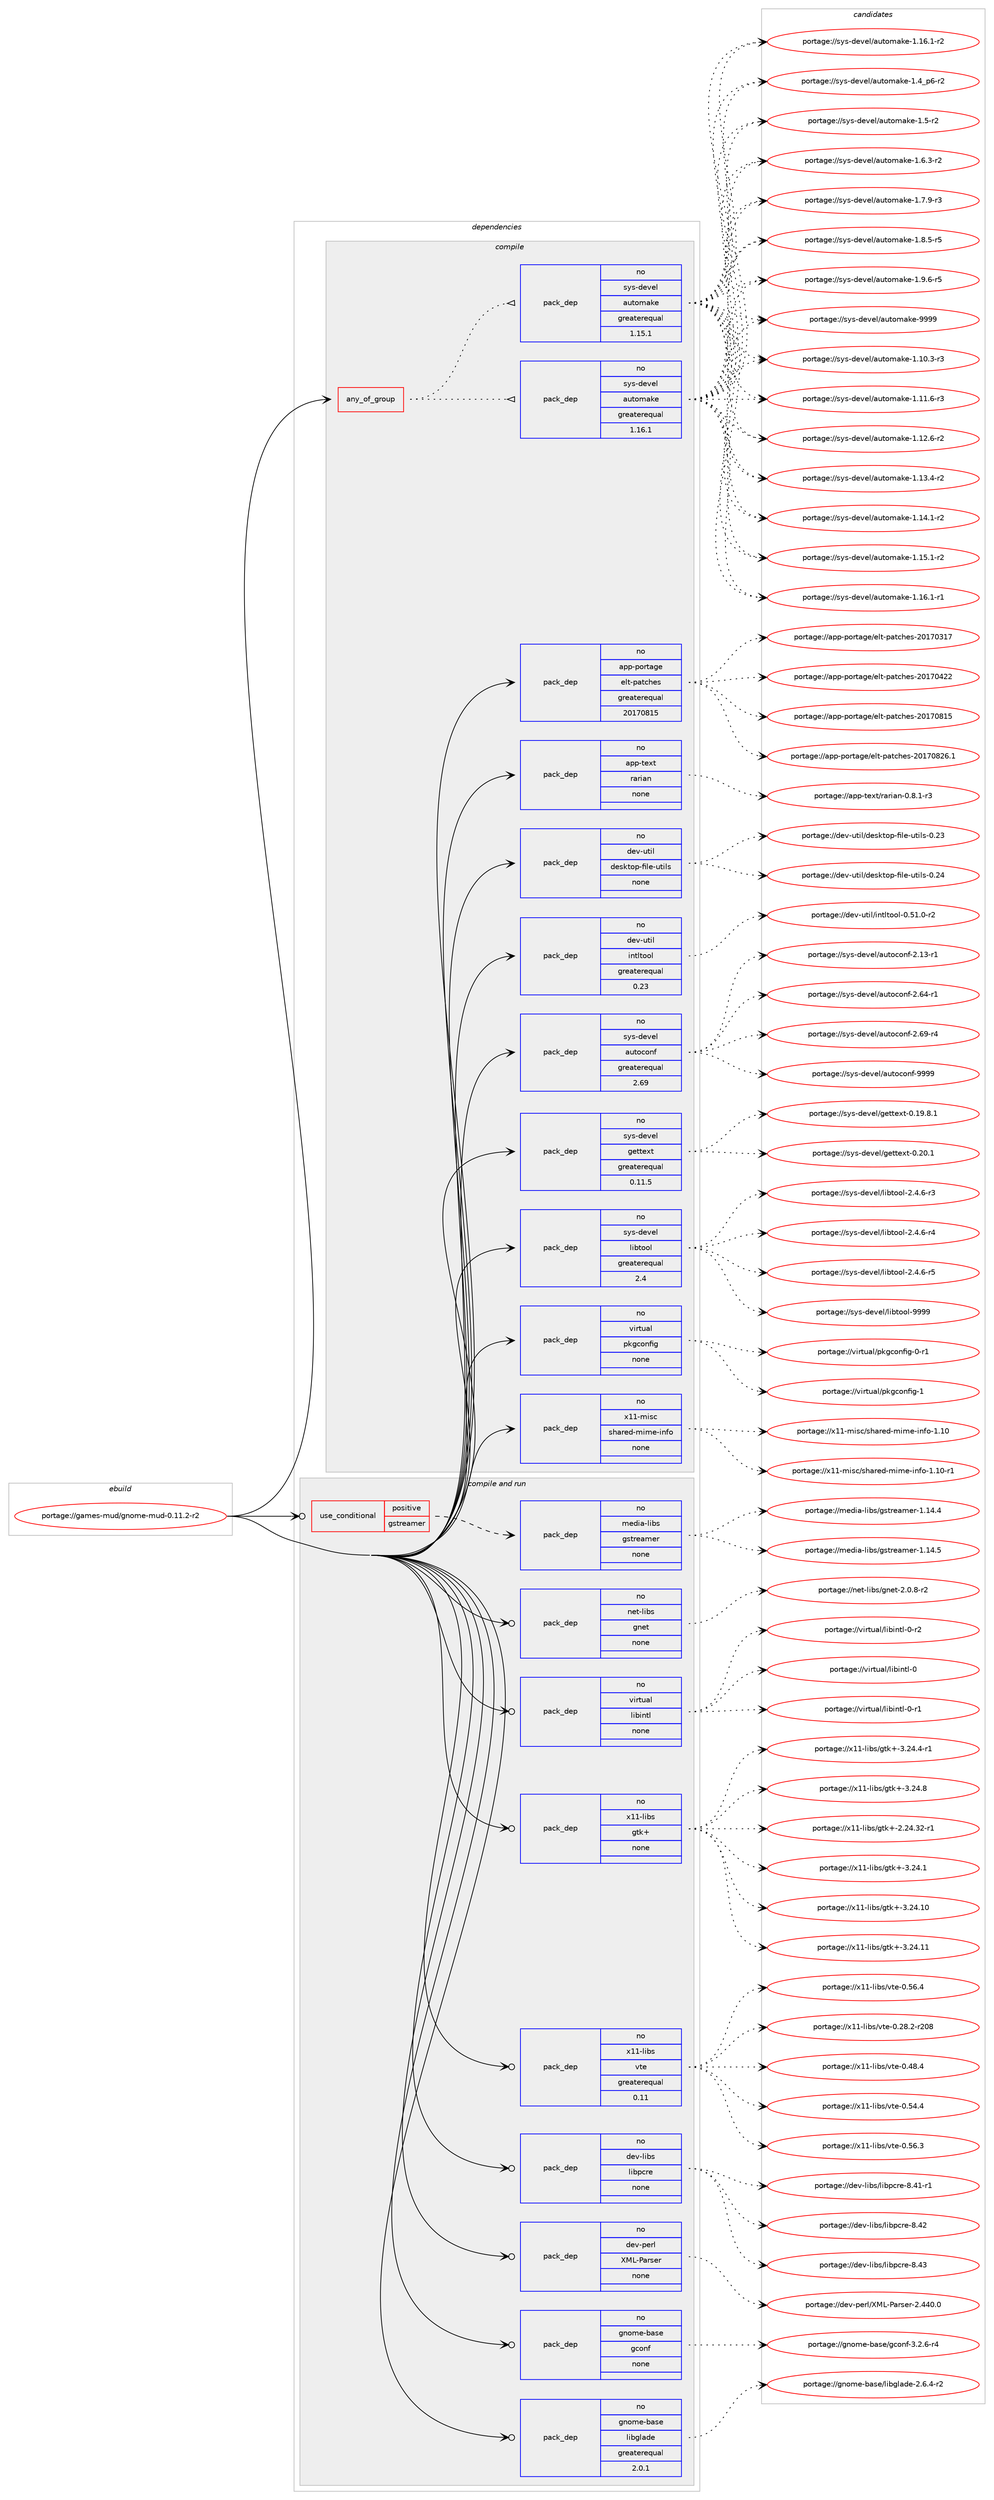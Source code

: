 digraph prolog {

# *************
# Graph options
# *************

newrank=true;
concentrate=true;
compound=true;
graph [rankdir=LR,fontname=Helvetica,fontsize=10,ranksep=1.5];#, ranksep=2.5, nodesep=0.2];
edge  [arrowhead=vee];
node  [fontname=Helvetica,fontsize=10];

# **********
# The ebuild
# **********

subgraph cluster_leftcol {
color=gray;
rank=same;
label=<<i>ebuild</i>>;
id [label="portage://games-mud/gnome-mud-0.11.2-r2", color=red, width=4, href="../games-mud/gnome-mud-0.11.2-r2.svg"];
}

# ****************
# The dependencies
# ****************

subgraph cluster_midcol {
color=gray;
label=<<i>dependencies</i>>;
subgraph cluster_compile {
fillcolor="#eeeeee";
style=filled;
label=<<i>compile</i>>;
subgraph any3907 {
dependency274241 [label=<<TABLE BORDER="0" CELLBORDER="1" CELLSPACING="0" CELLPADDING="4"><TR><TD CELLPADDING="10">any_of_group</TD></TR></TABLE>>, shape=none, color=red];subgraph pack196779 {
dependency274242 [label=<<TABLE BORDER="0" CELLBORDER="1" CELLSPACING="0" CELLPADDING="4" WIDTH="220"><TR><TD ROWSPAN="6" CELLPADDING="30">pack_dep</TD></TR><TR><TD WIDTH="110">no</TD></TR><TR><TD>sys-devel</TD></TR><TR><TD>automake</TD></TR><TR><TD>greaterequal</TD></TR><TR><TD>1.16.1</TD></TR></TABLE>>, shape=none, color=blue];
}
dependency274241:e -> dependency274242:w [weight=20,style="dotted",arrowhead="oinv"];
subgraph pack196780 {
dependency274243 [label=<<TABLE BORDER="0" CELLBORDER="1" CELLSPACING="0" CELLPADDING="4" WIDTH="220"><TR><TD ROWSPAN="6" CELLPADDING="30">pack_dep</TD></TR><TR><TD WIDTH="110">no</TD></TR><TR><TD>sys-devel</TD></TR><TR><TD>automake</TD></TR><TR><TD>greaterequal</TD></TR><TR><TD>1.15.1</TD></TR></TABLE>>, shape=none, color=blue];
}
dependency274241:e -> dependency274243:w [weight=20,style="dotted",arrowhead="oinv"];
}
id:e -> dependency274241:w [weight=20,style="solid",arrowhead="vee"];
subgraph pack196781 {
dependency274244 [label=<<TABLE BORDER="0" CELLBORDER="1" CELLSPACING="0" CELLPADDING="4" WIDTH="220"><TR><TD ROWSPAN="6" CELLPADDING="30">pack_dep</TD></TR><TR><TD WIDTH="110">no</TD></TR><TR><TD>app-portage</TD></TR><TR><TD>elt-patches</TD></TR><TR><TD>greaterequal</TD></TR><TR><TD>20170815</TD></TR></TABLE>>, shape=none, color=blue];
}
id:e -> dependency274244:w [weight=20,style="solid",arrowhead="vee"];
subgraph pack196782 {
dependency274245 [label=<<TABLE BORDER="0" CELLBORDER="1" CELLSPACING="0" CELLPADDING="4" WIDTH="220"><TR><TD ROWSPAN="6" CELLPADDING="30">pack_dep</TD></TR><TR><TD WIDTH="110">no</TD></TR><TR><TD>app-text</TD></TR><TR><TD>rarian</TD></TR><TR><TD>none</TD></TR><TR><TD></TD></TR></TABLE>>, shape=none, color=blue];
}
id:e -> dependency274245:w [weight=20,style="solid",arrowhead="vee"];
subgraph pack196783 {
dependency274246 [label=<<TABLE BORDER="0" CELLBORDER="1" CELLSPACING="0" CELLPADDING="4" WIDTH="220"><TR><TD ROWSPAN="6" CELLPADDING="30">pack_dep</TD></TR><TR><TD WIDTH="110">no</TD></TR><TR><TD>dev-util</TD></TR><TR><TD>desktop-file-utils</TD></TR><TR><TD>none</TD></TR><TR><TD></TD></TR></TABLE>>, shape=none, color=blue];
}
id:e -> dependency274246:w [weight=20,style="solid",arrowhead="vee"];
subgraph pack196784 {
dependency274247 [label=<<TABLE BORDER="0" CELLBORDER="1" CELLSPACING="0" CELLPADDING="4" WIDTH="220"><TR><TD ROWSPAN="6" CELLPADDING="30">pack_dep</TD></TR><TR><TD WIDTH="110">no</TD></TR><TR><TD>dev-util</TD></TR><TR><TD>intltool</TD></TR><TR><TD>greaterequal</TD></TR><TR><TD>0.23</TD></TR></TABLE>>, shape=none, color=blue];
}
id:e -> dependency274247:w [weight=20,style="solid",arrowhead="vee"];
subgraph pack196785 {
dependency274248 [label=<<TABLE BORDER="0" CELLBORDER="1" CELLSPACING="0" CELLPADDING="4" WIDTH="220"><TR><TD ROWSPAN="6" CELLPADDING="30">pack_dep</TD></TR><TR><TD WIDTH="110">no</TD></TR><TR><TD>sys-devel</TD></TR><TR><TD>autoconf</TD></TR><TR><TD>greaterequal</TD></TR><TR><TD>2.69</TD></TR></TABLE>>, shape=none, color=blue];
}
id:e -> dependency274248:w [weight=20,style="solid",arrowhead="vee"];
subgraph pack196786 {
dependency274249 [label=<<TABLE BORDER="0" CELLBORDER="1" CELLSPACING="0" CELLPADDING="4" WIDTH="220"><TR><TD ROWSPAN="6" CELLPADDING="30">pack_dep</TD></TR><TR><TD WIDTH="110">no</TD></TR><TR><TD>sys-devel</TD></TR><TR><TD>gettext</TD></TR><TR><TD>greaterequal</TD></TR><TR><TD>0.11.5</TD></TR></TABLE>>, shape=none, color=blue];
}
id:e -> dependency274249:w [weight=20,style="solid",arrowhead="vee"];
subgraph pack196787 {
dependency274250 [label=<<TABLE BORDER="0" CELLBORDER="1" CELLSPACING="0" CELLPADDING="4" WIDTH="220"><TR><TD ROWSPAN="6" CELLPADDING="30">pack_dep</TD></TR><TR><TD WIDTH="110">no</TD></TR><TR><TD>sys-devel</TD></TR><TR><TD>libtool</TD></TR><TR><TD>greaterequal</TD></TR><TR><TD>2.4</TD></TR></TABLE>>, shape=none, color=blue];
}
id:e -> dependency274250:w [weight=20,style="solid",arrowhead="vee"];
subgraph pack196788 {
dependency274251 [label=<<TABLE BORDER="0" CELLBORDER="1" CELLSPACING="0" CELLPADDING="4" WIDTH="220"><TR><TD ROWSPAN="6" CELLPADDING="30">pack_dep</TD></TR><TR><TD WIDTH="110">no</TD></TR><TR><TD>virtual</TD></TR><TR><TD>pkgconfig</TD></TR><TR><TD>none</TD></TR><TR><TD></TD></TR></TABLE>>, shape=none, color=blue];
}
id:e -> dependency274251:w [weight=20,style="solid",arrowhead="vee"];
subgraph pack196789 {
dependency274252 [label=<<TABLE BORDER="0" CELLBORDER="1" CELLSPACING="0" CELLPADDING="4" WIDTH="220"><TR><TD ROWSPAN="6" CELLPADDING="30">pack_dep</TD></TR><TR><TD WIDTH="110">no</TD></TR><TR><TD>x11-misc</TD></TR><TR><TD>shared-mime-info</TD></TR><TR><TD>none</TD></TR><TR><TD></TD></TR></TABLE>>, shape=none, color=blue];
}
id:e -> dependency274252:w [weight=20,style="solid",arrowhead="vee"];
}
subgraph cluster_compileandrun {
fillcolor="#eeeeee";
style=filled;
label=<<i>compile and run</i>>;
subgraph cond73481 {
dependency274253 [label=<<TABLE BORDER="0" CELLBORDER="1" CELLSPACING="0" CELLPADDING="4"><TR><TD ROWSPAN="3" CELLPADDING="10">use_conditional</TD></TR><TR><TD>positive</TD></TR><TR><TD>gstreamer</TD></TR></TABLE>>, shape=none, color=red];
subgraph pack196790 {
dependency274254 [label=<<TABLE BORDER="0" CELLBORDER="1" CELLSPACING="0" CELLPADDING="4" WIDTH="220"><TR><TD ROWSPAN="6" CELLPADDING="30">pack_dep</TD></TR><TR><TD WIDTH="110">no</TD></TR><TR><TD>media-libs</TD></TR><TR><TD>gstreamer</TD></TR><TR><TD>none</TD></TR><TR><TD></TD></TR></TABLE>>, shape=none, color=blue];
}
dependency274253:e -> dependency274254:w [weight=20,style="dashed",arrowhead="vee"];
}
id:e -> dependency274253:w [weight=20,style="solid",arrowhead="odotvee"];
subgraph pack196791 {
dependency274255 [label=<<TABLE BORDER="0" CELLBORDER="1" CELLSPACING="0" CELLPADDING="4" WIDTH="220"><TR><TD ROWSPAN="6" CELLPADDING="30">pack_dep</TD></TR><TR><TD WIDTH="110">no</TD></TR><TR><TD>dev-libs</TD></TR><TR><TD>libpcre</TD></TR><TR><TD>none</TD></TR><TR><TD></TD></TR></TABLE>>, shape=none, color=blue];
}
id:e -> dependency274255:w [weight=20,style="solid",arrowhead="odotvee"];
subgraph pack196792 {
dependency274256 [label=<<TABLE BORDER="0" CELLBORDER="1" CELLSPACING="0" CELLPADDING="4" WIDTH="220"><TR><TD ROWSPAN="6" CELLPADDING="30">pack_dep</TD></TR><TR><TD WIDTH="110">no</TD></TR><TR><TD>dev-perl</TD></TR><TR><TD>XML-Parser</TD></TR><TR><TD>none</TD></TR><TR><TD></TD></TR></TABLE>>, shape=none, color=blue];
}
id:e -> dependency274256:w [weight=20,style="solid",arrowhead="odotvee"];
subgraph pack196793 {
dependency274257 [label=<<TABLE BORDER="0" CELLBORDER="1" CELLSPACING="0" CELLPADDING="4" WIDTH="220"><TR><TD ROWSPAN="6" CELLPADDING="30">pack_dep</TD></TR><TR><TD WIDTH="110">no</TD></TR><TR><TD>gnome-base</TD></TR><TR><TD>gconf</TD></TR><TR><TD>none</TD></TR><TR><TD></TD></TR></TABLE>>, shape=none, color=blue];
}
id:e -> dependency274257:w [weight=20,style="solid",arrowhead="odotvee"];
subgraph pack196794 {
dependency274258 [label=<<TABLE BORDER="0" CELLBORDER="1" CELLSPACING="0" CELLPADDING="4" WIDTH="220"><TR><TD ROWSPAN="6" CELLPADDING="30">pack_dep</TD></TR><TR><TD WIDTH="110">no</TD></TR><TR><TD>gnome-base</TD></TR><TR><TD>libglade</TD></TR><TR><TD>greaterequal</TD></TR><TR><TD>2.0.1</TD></TR></TABLE>>, shape=none, color=blue];
}
id:e -> dependency274258:w [weight=20,style="solid",arrowhead="odotvee"];
subgraph pack196795 {
dependency274259 [label=<<TABLE BORDER="0" CELLBORDER="1" CELLSPACING="0" CELLPADDING="4" WIDTH="220"><TR><TD ROWSPAN="6" CELLPADDING="30">pack_dep</TD></TR><TR><TD WIDTH="110">no</TD></TR><TR><TD>net-libs</TD></TR><TR><TD>gnet</TD></TR><TR><TD>none</TD></TR><TR><TD></TD></TR></TABLE>>, shape=none, color=blue];
}
id:e -> dependency274259:w [weight=20,style="solid",arrowhead="odotvee"];
subgraph pack196796 {
dependency274260 [label=<<TABLE BORDER="0" CELLBORDER="1" CELLSPACING="0" CELLPADDING="4" WIDTH="220"><TR><TD ROWSPAN="6" CELLPADDING="30">pack_dep</TD></TR><TR><TD WIDTH="110">no</TD></TR><TR><TD>virtual</TD></TR><TR><TD>libintl</TD></TR><TR><TD>none</TD></TR><TR><TD></TD></TR></TABLE>>, shape=none, color=blue];
}
id:e -> dependency274260:w [weight=20,style="solid",arrowhead="odotvee"];
subgraph pack196797 {
dependency274261 [label=<<TABLE BORDER="0" CELLBORDER="1" CELLSPACING="0" CELLPADDING="4" WIDTH="220"><TR><TD ROWSPAN="6" CELLPADDING="30">pack_dep</TD></TR><TR><TD WIDTH="110">no</TD></TR><TR><TD>x11-libs</TD></TR><TR><TD>gtk+</TD></TR><TR><TD>none</TD></TR><TR><TD></TD></TR></TABLE>>, shape=none, color=blue];
}
id:e -> dependency274261:w [weight=20,style="solid",arrowhead="odotvee"];
subgraph pack196798 {
dependency274262 [label=<<TABLE BORDER="0" CELLBORDER="1" CELLSPACING="0" CELLPADDING="4" WIDTH="220"><TR><TD ROWSPAN="6" CELLPADDING="30">pack_dep</TD></TR><TR><TD WIDTH="110">no</TD></TR><TR><TD>x11-libs</TD></TR><TR><TD>vte</TD></TR><TR><TD>greaterequal</TD></TR><TR><TD>0.11</TD></TR></TABLE>>, shape=none, color=blue];
}
id:e -> dependency274262:w [weight=20,style="solid",arrowhead="odotvee"];
}
subgraph cluster_run {
fillcolor="#eeeeee";
style=filled;
label=<<i>run</i>>;
}
}

# **************
# The candidates
# **************

subgraph cluster_choices {
rank=same;
color=gray;
label=<<i>candidates</i>>;

subgraph choice196779 {
color=black;
nodesep=1;
choiceportage11512111545100101118101108479711711611110997107101454946494846514511451 [label="portage://sys-devel/automake-1.10.3-r3", color=red, width=4,href="../sys-devel/automake-1.10.3-r3.svg"];
choiceportage11512111545100101118101108479711711611110997107101454946494946544511451 [label="portage://sys-devel/automake-1.11.6-r3", color=red, width=4,href="../sys-devel/automake-1.11.6-r3.svg"];
choiceportage11512111545100101118101108479711711611110997107101454946495046544511450 [label="portage://sys-devel/automake-1.12.6-r2", color=red, width=4,href="../sys-devel/automake-1.12.6-r2.svg"];
choiceportage11512111545100101118101108479711711611110997107101454946495146524511450 [label="portage://sys-devel/automake-1.13.4-r2", color=red, width=4,href="../sys-devel/automake-1.13.4-r2.svg"];
choiceportage11512111545100101118101108479711711611110997107101454946495246494511450 [label="portage://sys-devel/automake-1.14.1-r2", color=red, width=4,href="../sys-devel/automake-1.14.1-r2.svg"];
choiceportage11512111545100101118101108479711711611110997107101454946495346494511450 [label="portage://sys-devel/automake-1.15.1-r2", color=red, width=4,href="../sys-devel/automake-1.15.1-r2.svg"];
choiceportage11512111545100101118101108479711711611110997107101454946495446494511449 [label="portage://sys-devel/automake-1.16.1-r1", color=red, width=4,href="../sys-devel/automake-1.16.1-r1.svg"];
choiceportage11512111545100101118101108479711711611110997107101454946495446494511450 [label="portage://sys-devel/automake-1.16.1-r2", color=red, width=4,href="../sys-devel/automake-1.16.1-r2.svg"];
choiceportage115121115451001011181011084797117116111109971071014549465295112544511450 [label="portage://sys-devel/automake-1.4_p6-r2", color=red, width=4,href="../sys-devel/automake-1.4_p6-r2.svg"];
choiceportage11512111545100101118101108479711711611110997107101454946534511450 [label="portage://sys-devel/automake-1.5-r2", color=red, width=4,href="../sys-devel/automake-1.5-r2.svg"];
choiceportage115121115451001011181011084797117116111109971071014549465446514511450 [label="portage://sys-devel/automake-1.6.3-r2", color=red, width=4,href="../sys-devel/automake-1.6.3-r2.svg"];
choiceportage115121115451001011181011084797117116111109971071014549465546574511451 [label="portage://sys-devel/automake-1.7.9-r3", color=red, width=4,href="../sys-devel/automake-1.7.9-r3.svg"];
choiceportage115121115451001011181011084797117116111109971071014549465646534511453 [label="portage://sys-devel/automake-1.8.5-r5", color=red, width=4,href="../sys-devel/automake-1.8.5-r5.svg"];
choiceportage115121115451001011181011084797117116111109971071014549465746544511453 [label="portage://sys-devel/automake-1.9.6-r5", color=red, width=4,href="../sys-devel/automake-1.9.6-r5.svg"];
choiceportage115121115451001011181011084797117116111109971071014557575757 [label="portage://sys-devel/automake-9999", color=red, width=4,href="../sys-devel/automake-9999.svg"];
dependency274242:e -> choiceportage11512111545100101118101108479711711611110997107101454946494846514511451:w [style=dotted,weight="100"];
dependency274242:e -> choiceportage11512111545100101118101108479711711611110997107101454946494946544511451:w [style=dotted,weight="100"];
dependency274242:e -> choiceportage11512111545100101118101108479711711611110997107101454946495046544511450:w [style=dotted,weight="100"];
dependency274242:e -> choiceportage11512111545100101118101108479711711611110997107101454946495146524511450:w [style=dotted,weight="100"];
dependency274242:e -> choiceportage11512111545100101118101108479711711611110997107101454946495246494511450:w [style=dotted,weight="100"];
dependency274242:e -> choiceportage11512111545100101118101108479711711611110997107101454946495346494511450:w [style=dotted,weight="100"];
dependency274242:e -> choiceportage11512111545100101118101108479711711611110997107101454946495446494511449:w [style=dotted,weight="100"];
dependency274242:e -> choiceportage11512111545100101118101108479711711611110997107101454946495446494511450:w [style=dotted,weight="100"];
dependency274242:e -> choiceportage115121115451001011181011084797117116111109971071014549465295112544511450:w [style=dotted,weight="100"];
dependency274242:e -> choiceportage11512111545100101118101108479711711611110997107101454946534511450:w [style=dotted,weight="100"];
dependency274242:e -> choiceportage115121115451001011181011084797117116111109971071014549465446514511450:w [style=dotted,weight="100"];
dependency274242:e -> choiceportage115121115451001011181011084797117116111109971071014549465546574511451:w [style=dotted,weight="100"];
dependency274242:e -> choiceportage115121115451001011181011084797117116111109971071014549465646534511453:w [style=dotted,weight="100"];
dependency274242:e -> choiceportage115121115451001011181011084797117116111109971071014549465746544511453:w [style=dotted,weight="100"];
dependency274242:e -> choiceportage115121115451001011181011084797117116111109971071014557575757:w [style=dotted,weight="100"];
}
subgraph choice196780 {
color=black;
nodesep=1;
choiceportage11512111545100101118101108479711711611110997107101454946494846514511451 [label="portage://sys-devel/automake-1.10.3-r3", color=red, width=4,href="../sys-devel/automake-1.10.3-r3.svg"];
choiceportage11512111545100101118101108479711711611110997107101454946494946544511451 [label="portage://sys-devel/automake-1.11.6-r3", color=red, width=4,href="../sys-devel/automake-1.11.6-r3.svg"];
choiceportage11512111545100101118101108479711711611110997107101454946495046544511450 [label="portage://sys-devel/automake-1.12.6-r2", color=red, width=4,href="../sys-devel/automake-1.12.6-r2.svg"];
choiceportage11512111545100101118101108479711711611110997107101454946495146524511450 [label="portage://sys-devel/automake-1.13.4-r2", color=red, width=4,href="../sys-devel/automake-1.13.4-r2.svg"];
choiceportage11512111545100101118101108479711711611110997107101454946495246494511450 [label="portage://sys-devel/automake-1.14.1-r2", color=red, width=4,href="../sys-devel/automake-1.14.1-r2.svg"];
choiceportage11512111545100101118101108479711711611110997107101454946495346494511450 [label="portage://sys-devel/automake-1.15.1-r2", color=red, width=4,href="../sys-devel/automake-1.15.1-r2.svg"];
choiceportage11512111545100101118101108479711711611110997107101454946495446494511449 [label="portage://sys-devel/automake-1.16.1-r1", color=red, width=4,href="../sys-devel/automake-1.16.1-r1.svg"];
choiceportage11512111545100101118101108479711711611110997107101454946495446494511450 [label="portage://sys-devel/automake-1.16.1-r2", color=red, width=4,href="../sys-devel/automake-1.16.1-r2.svg"];
choiceportage115121115451001011181011084797117116111109971071014549465295112544511450 [label="portage://sys-devel/automake-1.4_p6-r2", color=red, width=4,href="../sys-devel/automake-1.4_p6-r2.svg"];
choiceportage11512111545100101118101108479711711611110997107101454946534511450 [label="portage://sys-devel/automake-1.5-r2", color=red, width=4,href="../sys-devel/automake-1.5-r2.svg"];
choiceportage115121115451001011181011084797117116111109971071014549465446514511450 [label="portage://sys-devel/automake-1.6.3-r2", color=red, width=4,href="../sys-devel/automake-1.6.3-r2.svg"];
choiceportage115121115451001011181011084797117116111109971071014549465546574511451 [label="portage://sys-devel/automake-1.7.9-r3", color=red, width=4,href="../sys-devel/automake-1.7.9-r3.svg"];
choiceportage115121115451001011181011084797117116111109971071014549465646534511453 [label="portage://sys-devel/automake-1.8.5-r5", color=red, width=4,href="../sys-devel/automake-1.8.5-r5.svg"];
choiceportage115121115451001011181011084797117116111109971071014549465746544511453 [label="portage://sys-devel/automake-1.9.6-r5", color=red, width=4,href="../sys-devel/automake-1.9.6-r5.svg"];
choiceportage115121115451001011181011084797117116111109971071014557575757 [label="portage://sys-devel/automake-9999", color=red, width=4,href="../sys-devel/automake-9999.svg"];
dependency274243:e -> choiceportage11512111545100101118101108479711711611110997107101454946494846514511451:w [style=dotted,weight="100"];
dependency274243:e -> choiceportage11512111545100101118101108479711711611110997107101454946494946544511451:w [style=dotted,weight="100"];
dependency274243:e -> choiceportage11512111545100101118101108479711711611110997107101454946495046544511450:w [style=dotted,weight="100"];
dependency274243:e -> choiceportage11512111545100101118101108479711711611110997107101454946495146524511450:w [style=dotted,weight="100"];
dependency274243:e -> choiceportage11512111545100101118101108479711711611110997107101454946495246494511450:w [style=dotted,weight="100"];
dependency274243:e -> choiceportage11512111545100101118101108479711711611110997107101454946495346494511450:w [style=dotted,weight="100"];
dependency274243:e -> choiceportage11512111545100101118101108479711711611110997107101454946495446494511449:w [style=dotted,weight="100"];
dependency274243:e -> choiceportage11512111545100101118101108479711711611110997107101454946495446494511450:w [style=dotted,weight="100"];
dependency274243:e -> choiceportage115121115451001011181011084797117116111109971071014549465295112544511450:w [style=dotted,weight="100"];
dependency274243:e -> choiceportage11512111545100101118101108479711711611110997107101454946534511450:w [style=dotted,weight="100"];
dependency274243:e -> choiceportage115121115451001011181011084797117116111109971071014549465446514511450:w [style=dotted,weight="100"];
dependency274243:e -> choiceportage115121115451001011181011084797117116111109971071014549465546574511451:w [style=dotted,weight="100"];
dependency274243:e -> choiceportage115121115451001011181011084797117116111109971071014549465646534511453:w [style=dotted,weight="100"];
dependency274243:e -> choiceportage115121115451001011181011084797117116111109971071014549465746544511453:w [style=dotted,weight="100"];
dependency274243:e -> choiceportage115121115451001011181011084797117116111109971071014557575757:w [style=dotted,weight="100"];
}
subgraph choice196781 {
color=black;
nodesep=1;
choiceportage97112112451121111141169710310147101108116451129711699104101115455048495548514955 [label="portage://app-portage/elt-patches-20170317", color=red, width=4,href="../app-portage/elt-patches-20170317.svg"];
choiceportage97112112451121111141169710310147101108116451129711699104101115455048495548525050 [label="portage://app-portage/elt-patches-20170422", color=red, width=4,href="../app-portage/elt-patches-20170422.svg"];
choiceportage97112112451121111141169710310147101108116451129711699104101115455048495548564953 [label="portage://app-portage/elt-patches-20170815", color=red, width=4,href="../app-portage/elt-patches-20170815.svg"];
choiceportage971121124511211111411697103101471011081164511297116991041011154550484955485650544649 [label="portage://app-portage/elt-patches-20170826.1", color=red, width=4,href="../app-portage/elt-patches-20170826.1.svg"];
dependency274244:e -> choiceportage97112112451121111141169710310147101108116451129711699104101115455048495548514955:w [style=dotted,weight="100"];
dependency274244:e -> choiceportage97112112451121111141169710310147101108116451129711699104101115455048495548525050:w [style=dotted,weight="100"];
dependency274244:e -> choiceportage97112112451121111141169710310147101108116451129711699104101115455048495548564953:w [style=dotted,weight="100"];
dependency274244:e -> choiceportage971121124511211111411697103101471011081164511297116991041011154550484955485650544649:w [style=dotted,weight="100"];
}
subgraph choice196782 {
color=black;
nodesep=1;
choiceportage97112112451161011201164711497114105971104548465646494511451 [label="portage://app-text/rarian-0.8.1-r3", color=red, width=4,href="../app-text/rarian-0.8.1-r3.svg"];
dependency274245:e -> choiceportage97112112451161011201164711497114105971104548465646494511451:w [style=dotted,weight="100"];
}
subgraph choice196783 {
color=black;
nodesep=1;
choiceportage100101118451171161051084710010111510711611111245102105108101451171161051081154548465051 [label="portage://dev-util/desktop-file-utils-0.23", color=red, width=4,href="../dev-util/desktop-file-utils-0.23.svg"];
choiceportage100101118451171161051084710010111510711611111245102105108101451171161051081154548465052 [label="portage://dev-util/desktop-file-utils-0.24", color=red, width=4,href="../dev-util/desktop-file-utils-0.24.svg"];
dependency274246:e -> choiceportage100101118451171161051084710010111510711611111245102105108101451171161051081154548465051:w [style=dotted,weight="100"];
dependency274246:e -> choiceportage100101118451171161051084710010111510711611111245102105108101451171161051081154548465052:w [style=dotted,weight="100"];
}
subgraph choice196784 {
color=black;
nodesep=1;
choiceportage1001011184511711610510847105110116108116111111108454846534946484511450 [label="portage://dev-util/intltool-0.51.0-r2", color=red, width=4,href="../dev-util/intltool-0.51.0-r2.svg"];
dependency274247:e -> choiceportage1001011184511711610510847105110116108116111111108454846534946484511450:w [style=dotted,weight="100"];
}
subgraph choice196785 {
color=black;
nodesep=1;
choiceportage1151211154510010111810110847971171161119911111010245504649514511449 [label="portage://sys-devel/autoconf-2.13-r1", color=red, width=4,href="../sys-devel/autoconf-2.13-r1.svg"];
choiceportage1151211154510010111810110847971171161119911111010245504654524511449 [label="portage://sys-devel/autoconf-2.64-r1", color=red, width=4,href="../sys-devel/autoconf-2.64-r1.svg"];
choiceportage1151211154510010111810110847971171161119911111010245504654574511452 [label="portage://sys-devel/autoconf-2.69-r4", color=red, width=4,href="../sys-devel/autoconf-2.69-r4.svg"];
choiceportage115121115451001011181011084797117116111991111101024557575757 [label="portage://sys-devel/autoconf-9999", color=red, width=4,href="../sys-devel/autoconf-9999.svg"];
dependency274248:e -> choiceportage1151211154510010111810110847971171161119911111010245504649514511449:w [style=dotted,weight="100"];
dependency274248:e -> choiceportage1151211154510010111810110847971171161119911111010245504654524511449:w [style=dotted,weight="100"];
dependency274248:e -> choiceportage1151211154510010111810110847971171161119911111010245504654574511452:w [style=dotted,weight="100"];
dependency274248:e -> choiceportage115121115451001011181011084797117116111991111101024557575757:w [style=dotted,weight="100"];
}
subgraph choice196786 {
color=black;
nodesep=1;
choiceportage1151211154510010111810110847103101116116101120116454846495746564649 [label="portage://sys-devel/gettext-0.19.8.1", color=red, width=4,href="../sys-devel/gettext-0.19.8.1.svg"];
choiceportage115121115451001011181011084710310111611610112011645484650484649 [label="portage://sys-devel/gettext-0.20.1", color=red, width=4,href="../sys-devel/gettext-0.20.1.svg"];
dependency274249:e -> choiceportage1151211154510010111810110847103101116116101120116454846495746564649:w [style=dotted,weight="100"];
dependency274249:e -> choiceportage115121115451001011181011084710310111611610112011645484650484649:w [style=dotted,weight="100"];
}
subgraph choice196787 {
color=black;
nodesep=1;
choiceportage1151211154510010111810110847108105981161111111084550465246544511451 [label="portage://sys-devel/libtool-2.4.6-r3", color=red, width=4,href="../sys-devel/libtool-2.4.6-r3.svg"];
choiceportage1151211154510010111810110847108105981161111111084550465246544511452 [label="portage://sys-devel/libtool-2.4.6-r4", color=red, width=4,href="../sys-devel/libtool-2.4.6-r4.svg"];
choiceportage1151211154510010111810110847108105981161111111084550465246544511453 [label="portage://sys-devel/libtool-2.4.6-r5", color=red, width=4,href="../sys-devel/libtool-2.4.6-r5.svg"];
choiceportage1151211154510010111810110847108105981161111111084557575757 [label="portage://sys-devel/libtool-9999", color=red, width=4,href="../sys-devel/libtool-9999.svg"];
dependency274250:e -> choiceportage1151211154510010111810110847108105981161111111084550465246544511451:w [style=dotted,weight="100"];
dependency274250:e -> choiceportage1151211154510010111810110847108105981161111111084550465246544511452:w [style=dotted,weight="100"];
dependency274250:e -> choiceportage1151211154510010111810110847108105981161111111084550465246544511453:w [style=dotted,weight="100"];
dependency274250:e -> choiceportage1151211154510010111810110847108105981161111111084557575757:w [style=dotted,weight="100"];
}
subgraph choice196788 {
color=black;
nodesep=1;
choiceportage11810511411611797108471121071039911111010210510345484511449 [label="portage://virtual/pkgconfig-0-r1", color=red, width=4,href="../virtual/pkgconfig-0-r1.svg"];
choiceportage1181051141161179710847112107103991111101021051034549 [label="portage://virtual/pkgconfig-1", color=red, width=4,href="../virtual/pkgconfig-1.svg"];
dependency274251:e -> choiceportage11810511411611797108471121071039911111010210510345484511449:w [style=dotted,weight="100"];
dependency274251:e -> choiceportage1181051141161179710847112107103991111101021051034549:w [style=dotted,weight="100"];
}
subgraph choice196789 {
color=black;
nodesep=1;
choiceportage12049494510910511599471151049711410110045109105109101451051101021114549464948 [label="portage://x11-misc/shared-mime-info-1.10", color=red, width=4,href="../x11-misc/shared-mime-info-1.10.svg"];
choiceportage120494945109105115994711510497114101100451091051091014510511010211145494649484511449 [label="portage://x11-misc/shared-mime-info-1.10-r1", color=red, width=4,href="../x11-misc/shared-mime-info-1.10-r1.svg"];
dependency274252:e -> choiceportage12049494510910511599471151049711410110045109105109101451051101021114549464948:w [style=dotted,weight="100"];
dependency274252:e -> choiceportage120494945109105115994711510497114101100451091051091014510511010211145494649484511449:w [style=dotted,weight="100"];
}
subgraph choice196790 {
color=black;
nodesep=1;
choiceportage109101100105974510810598115471031151161141019710910111445494649524652 [label="portage://media-libs/gstreamer-1.14.4", color=red, width=4,href="../media-libs/gstreamer-1.14.4.svg"];
choiceportage109101100105974510810598115471031151161141019710910111445494649524653 [label="portage://media-libs/gstreamer-1.14.5", color=red, width=4,href="../media-libs/gstreamer-1.14.5.svg"];
dependency274254:e -> choiceportage109101100105974510810598115471031151161141019710910111445494649524652:w [style=dotted,weight="100"];
dependency274254:e -> choiceportage109101100105974510810598115471031151161141019710910111445494649524653:w [style=dotted,weight="100"];
}
subgraph choice196791 {
color=black;
nodesep=1;
choiceportage100101118451081059811547108105981129911410145564652494511449 [label="portage://dev-libs/libpcre-8.41-r1", color=red, width=4,href="../dev-libs/libpcre-8.41-r1.svg"];
choiceportage10010111845108105981154710810598112991141014556465250 [label="portage://dev-libs/libpcre-8.42", color=red, width=4,href="../dev-libs/libpcre-8.42.svg"];
choiceportage10010111845108105981154710810598112991141014556465251 [label="portage://dev-libs/libpcre-8.43", color=red, width=4,href="../dev-libs/libpcre-8.43.svg"];
dependency274255:e -> choiceportage100101118451081059811547108105981129911410145564652494511449:w [style=dotted,weight="100"];
dependency274255:e -> choiceportage10010111845108105981154710810598112991141014556465250:w [style=dotted,weight="100"];
dependency274255:e -> choiceportage10010111845108105981154710810598112991141014556465251:w [style=dotted,weight="100"];
}
subgraph choice196792 {
color=black;
nodesep=1;
choiceportage10010111845112101114108478877764580971141151011144550465252484648 [label="portage://dev-perl/XML-Parser-2.440.0", color=red, width=4,href="../dev-perl/XML-Parser-2.440.0.svg"];
dependency274256:e -> choiceportage10010111845112101114108478877764580971141151011144550465252484648:w [style=dotted,weight="100"];
}
subgraph choice196793 {
color=black;
nodesep=1;
choiceportage10311011110910145989711510147103991111101024551465046544511452 [label="portage://gnome-base/gconf-3.2.6-r4", color=red, width=4,href="../gnome-base/gconf-3.2.6-r4.svg"];
dependency274257:e -> choiceportage10311011110910145989711510147103991111101024551465046544511452:w [style=dotted,weight="100"];
}
subgraph choice196794 {
color=black;
nodesep=1;
choiceportage1031101111091014598971151014710810598103108971001014550465446524511450 [label="portage://gnome-base/libglade-2.6.4-r2", color=red, width=4,href="../gnome-base/libglade-2.6.4-r2.svg"];
dependency274258:e -> choiceportage1031101111091014598971151014710810598103108971001014550465446524511450:w [style=dotted,weight="100"];
}
subgraph choice196795 {
color=black;
nodesep=1;
choiceportage1101011164510810598115471031101011164550464846564511450 [label="portage://net-libs/gnet-2.0.8-r2", color=red, width=4,href="../net-libs/gnet-2.0.8-r2.svg"];
dependency274259:e -> choiceportage1101011164510810598115471031101011164550464846564511450:w [style=dotted,weight="100"];
}
subgraph choice196796 {
color=black;
nodesep=1;
choiceportage1181051141161179710847108105981051101161084548 [label="portage://virtual/libintl-0", color=red, width=4,href="../virtual/libintl-0.svg"];
choiceportage11810511411611797108471081059810511011610845484511449 [label="portage://virtual/libintl-0-r1", color=red, width=4,href="../virtual/libintl-0-r1.svg"];
choiceportage11810511411611797108471081059810511011610845484511450 [label="portage://virtual/libintl-0-r2", color=red, width=4,href="../virtual/libintl-0-r2.svg"];
dependency274260:e -> choiceportage1181051141161179710847108105981051101161084548:w [style=dotted,weight="100"];
dependency274260:e -> choiceportage11810511411611797108471081059810511011610845484511449:w [style=dotted,weight="100"];
dependency274260:e -> choiceportage11810511411611797108471081059810511011610845484511450:w [style=dotted,weight="100"];
}
subgraph choice196797 {
color=black;
nodesep=1;
choiceportage12049494510810598115471031161074345504650524651504511449 [label="portage://x11-libs/gtk+-2.24.32-r1", color=red, width=4,href="../x11-libs/gtk+-2.24.32-r1.svg"];
choiceportage12049494510810598115471031161074345514650524649 [label="portage://x11-libs/gtk+-3.24.1", color=red, width=4,href="../x11-libs/gtk+-3.24.1.svg"];
choiceportage1204949451081059811547103116107434551465052464948 [label="portage://x11-libs/gtk+-3.24.10", color=red, width=4,href="../x11-libs/gtk+-3.24.10.svg"];
choiceportage1204949451081059811547103116107434551465052464949 [label="portage://x11-libs/gtk+-3.24.11", color=red, width=4,href="../x11-libs/gtk+-3.24.11.svg"];
choiceportage120494945108105981154710311610743455146505246524511449 [label="portage://x11-libs/gtk+-3.24.4-r1", color=red, width=4,href="../x11-libs/gtk+-3.24.4-r1.svg"];
choiceportage12049494510810598115471031161074345514650524656 [label="portage://x11-libs/gtk+-3.24.8", color=red, width=4,href="../x11-libs/gtk+-3.24.8.svg"];
dependency274261:e -> choiceportage12049494510810598115471031161074345504650524651504511449:w [style=dotted,weight="100"];
dependency274261:e -> choiceportage12049494510810598115471031161074345514650524649:w [style=dotted,weight="100"];
dependency274261:e -> choiceportage1204949451081059811547103116107434551465052464948:w [style=dotted,weight="100"];
dependency274261:e -> choiceportage1204949451081059811547103116107434551465052464949:w [style=dotted,weight="100"];
dependency274261:e -> choiceportage120494945108105981154710311610743455146505246524511449:w [style=dotted,weight="100"];
dependency274261:e -> choiceportage12049494510810598115471031161074345514650524656:w [style=dotted,weight="100"];
}
subgraph choice196798 {
color=black;
nodesep=1;
choiceportage12049494510810598115471181161014548465056465045114504856 [label="portage://x11-libs/vte-0.28.2-r208", color=red, width=4,href="../x11-libs/vte-0.28.2-r208.svg"];
choiceportage120494945108105981154711811610145484652564652 [label="portage://x11-libs/vte-0.48.4", color=red, width=4,href="../x11-libs/vte-0.48.4.svg"];
choiceportage120494945108105981154711811610145484653524652 [label="portage://x11-libs/vte-0.54.4", color=red, width=4,href="../x11-libs/vte-0.54.4.svg"];
choiceportage120494945108105981154711811610145484653544651 [label="portage://x11-libs/vte-0.56.3", color=red, width=4,href="../x11-libs/vte-0.56.3.svg"];
choiceportage120494945108105981154711811610145484653544652 [label="portage://x11-libs/vte-0.56.4", color=red, width=4,href="../x11-libs/vte-0.56.4.svg"];
dependency274262:e -> choiceportage12049494510810598115471181161014548465056465045114504856:w [style=dotted,weight="100"];
dependency274262:e -> choiceportage120494945108105981154711811610145484652564652:w [style=dotted,weight="100"];
dependency274262:e -> choiceportage120494945108105981154711811610145484653524652:w [style=dotted,weight="100"];
dependency274262:e -> choiceportage120494945108105981154711811610145484653544651:w [style=dotted,weight="100"];
dependency274262:e -> choiceportage120494945108105981154711811610145484653544652:w [style=dotted,weight="100"];
}
}

}
